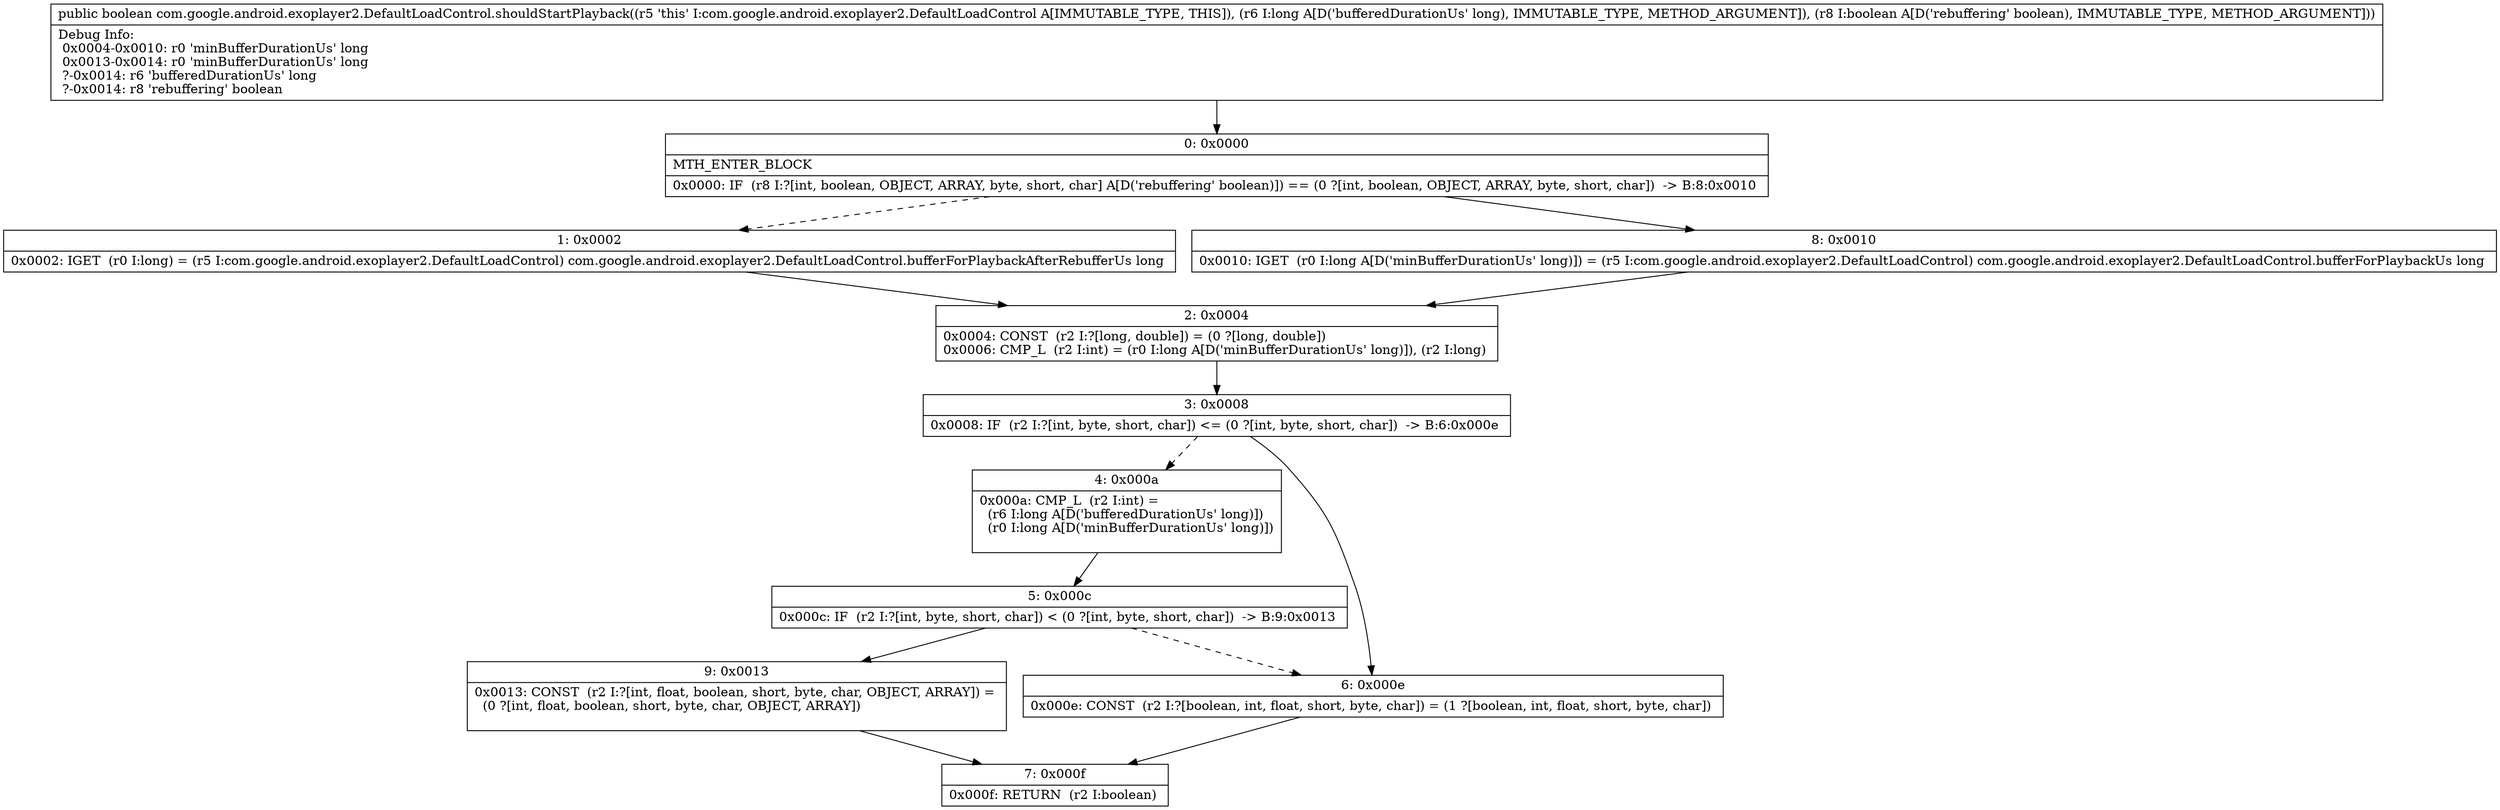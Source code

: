 digraph "CFG forcom.google.android.exoplayer2.DefaultLoadControl.shouldStartPlayback(JZ)Z" {
Node_0 [shape=record,label="{0\:\ 0x0000|MTH_ENTER_BLOCK\l|0x0000: IF  (r8 I:?[int, boolean, OBJECT, ARRAY, byte, short, char] A[D('rebuffering' boolean)]) == (0 ?[int, boolean, OBJECT, ARRAY, byte, short, char])  \-\> B:8:0x0010 \l}"];
Node_1 [shape=record,label="{1\:\ 0x0002|0x0002: IGET  (r0 I:long) = (r5 I:com.google.android.exoplayer2.DefaultLoadControl) com.google.android.exoplayer2.DefaultLoadControl.bufferForPlaybackAfterRebufferUs long \l}"];
Node_2 [shape=record,label="{2\:\ 0x0004|0x0004: CONST  (r2 I:?[long, double]) = (0 ?[long, double]) \l0x0006: CMP_L  (r2 I:int) = (r0 I:long A[D('minBufferDurationUs' long)]), (r2 I:long) \l}"];
Node_3 [shape=record,label="{3\:\ 0x0008|0x0008: IF  (r2 I:?[int, byte, short, char]) \<= (0 ?[int, byte, short, char])  \-\> B:6:0x000e \l}"];
Node_4 [shape=record,label="{4\:\ 0x000a|0x000a: CMP_L  (r2 I:int) = \l  (r6 I:long A[D('bufferedDurationUs' long)])\l  (r0 I:long A[D('minBufferDurationUs' long)])\l \l}"];
Node_5 [shape=record,label="{5\:\ 0x000c|0x000c: IF  (r2 I:?[int, byte, short, char]) \< (0 ?[int, byte, short, char])  \-\> B:9:0x0013 \l}"];
Node_6 [shape=record,label="{6\:\ 0x000e|0x000e: CONST  (r2 I:?[boolean, int, float, short, byte, char]) = (1 ?[boolean, int, float, short, byte, char]) \l}"];
Node_7 [shape=record,label="{7\:\ 0x000f|0x000f: RETURN  (r2 I:boolean) \l}"];
Node_8 [shape=record,label="{8\:\ 0x0010|0x0010: IGET  (r0 I:long A[D('minBufferDurationUs' long)]) = (r5 I:com.google.android.exoplayer2.DefaultLoadControl) com.google.android.exoplayer2.DefaultLoadControl.bufferForPlaybackUs long \l}"];
Node_9 [shape=record,label="{9\:\ 0x0013|0x0013: CONST  (r2 I:?[int, float, boolean, short, byte, char, OBJECT, ARRAY]) = \l  (0 ?[int, float, boolean, short, byte, char, OBJECT, ARRAY])\l \l}"];
MethodNode[shape=record,label="{public boolean com.google.android.exoplayer2.DefaultLoadControl.shouldStartPlayback((r5 'this' I:com.google.android.exoplayer2.DefaultLoadControl A[IMMUTABLE_TYPE, THIS]), (r6 I:long A[D('bufferedDurationUs' long), IMMUTABLE_TYPE, METHOD_ARGUMENT]), (r8 I:boolean A[D('rebuffering' boolean), IMMUTABLE_TYPE, METHOD_ARGUMENT]))  | Debug Info:\l  0x0004\-0x0010: r0 'minBufferDurationUs' long\l  0x0013\-0x0014: r0 'minBufferDurationUs' long\l  ?\-0x0014: r6 'bufferedDurationUs' long\l  ?\-0x0014: r8 'rebuffering' boolean\l}"];
MethodNode -> Node_0;
Node_0 -> Node_1[style=dashed];
Node_0 -> Node_8;
Node_1 -> Node_2;
Node_2 -> Node_3;
Node_3 -> Node_4[style=dashed];
Node_3 -> Node_6;
Node_4 -> Node_5;
Node_5 -> Node_6[style=dashed];
Node_5 -> Node_9;
Node_6 -> Node_7;
Node_8 -> Node_2;
Node_9 -> Node_7;
}

